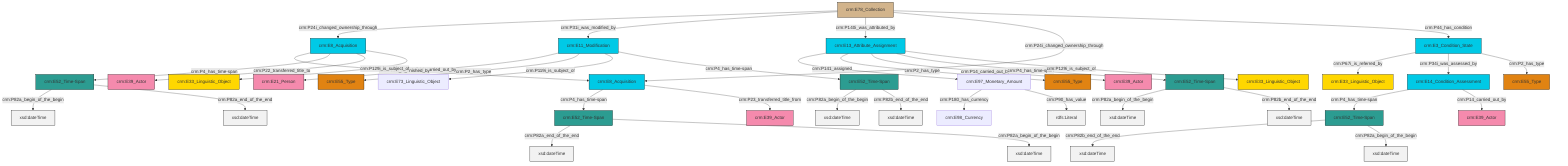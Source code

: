 graph TD
classDef Literal fill:#f2f2f2,stroke:#000000;
classDef CRM_Entity fill:#FFFFFF,stroke:#000000;
classDef Temporal_Entity fill:#00C9E6, stroke:#000000;
classDef Type fill:#E18312, stroke:#000000;
classDef Time-Span fill:#2C9C91, stroke:#000000;
classDef Appellation fill:#FFEB7F, stroke:#000000;
classDef Place fill:#008836, stroke:#000000;
classDef Persistent_Item fill:#B266B2, stroke:#000000;
classDef Conceptual_Object fill:#FFD700, stroke:#000000;
classDef Physical_Thing fill:#D2B48C, stroke:#000000;
classDef Actor fill:#f58aad, stroke:#000000;
classDef PC_Classes fill:#4ce600, stroke:#000000;
classDef Multi fill:#cccccc,stroke:#000000;

0["crm:E78_Collection"]:::Physical_Thing -->|crm:P24i_changed_ownership_through| 1["crm:E8_Acquisition"]:::Temporal_Entity
2["crm:E13_Attribute_Assignment"]:::Temporal_Entity -->|crm:P141_assigned| 3["crm:E97_Monetary_Amount"]:::Default
2["crm:E13_Attribute_Assignment"]:::Temporal_Entity -->|crm:P2_has_type| 4["crm:E55_Type"]:::Type
5["crm:E52_Time-Span"]:::Time-Span -->|crm:P82a_begin_of_the_begin| 6[xsd:dateTime]:::Literal
9["crm:E3_Condition_State"]:::Temporal_Entity -->|crm:P67i_is_referred_by| 11["crm:E33_Linguistic_Object"]:::Conceptual_Object
3["crm:E97_Monetary_Amount"]:::Default -->|crm:P180_has_currency| 14["crm:E98_Currency"]:::Default
15["crm:E11_Modification"]:::Temporal_Entity -->|crm:P14_carried_out_by| 16["crm:E21_Person"]:::Actor
2["crm:E13_Attribute_Assignment"]:::Temporal_Entity -->|crm:P14_carried_out_by| 21["crm:E39_Actor"]:::Actor
0["crm:E78_Collection"]:::Physical_Thing -->|crm:P31i_was_modified_by| 15["crm:E11_Modification"]:::Temporal_Entity
15["crm:E11_Modification"]:::Temporal_Entity -->|crm:P2_has_type| 12["crm:E55_Type"]:::Type
22["crm:E8_Acquisition"]:::Temporal_Entity -->|crm:P4_has_time-span| 24["crm:E52_Time-Span"]:::Time-Span
9["crm:E3_Condition_State"]:::Temporal_Entity -->|crm:P34i_was_assessed_by| 18["crm:E14_Condition_Assessment"]:::Temporal_Entity
15["crm:E11_Modification"]:::Temporal_Entity -->|crm:P119i_is_subject_of| 29["crm:E73_Linguistic_Object"]:::Default
1["crm:E8_Acquisition"]:::Temporal_Entity -->|crm:P115i_is_finished_by| 22["crm:E8_Acquisition"]:::Temporal_Entity
9["crm:E3_Condition_State"]:::Temporal_Entity -->|crm:P2_has_type| 30["crm:E55_Type"]:::Type
31["crm:E52_Time-Span"]:::Time-Span -->|crm:P82a_begin_of_the_begin| 32[xsd:dateTime]:::Literal
7["crm:E52_Time-Span"]:::Time-Span -->|crm:P82b_end_of_the_end| 35[xsd:dateTime]:::Literal
18["crm:E14_Condition_Assessment"]:::Temporal_Entity -->|crm:P4_has_time-span| 7["crm:E52_Time-Span"]:::Time-Span
15["crm:E11_Modification"]:::Temporal_Entity -->|crm:P4_has_time-span| 31["crm:E52_Time-Span"]:::Time-Span
0["crm:E78_Collection"]:::Physical_Thing -->|crm:P140i_was_attributed_by| 2["crm:E13_Attribute_Assignment"]:::Temporal_Entity
1["crm:E8_Acquisition"]:::Temporal_Entity -->|crm:P4_has_time-span| 44["crm:E52_Time-Span"]:::Time-Span
31["crm:E52_Time-Span"]:::Time-Span -->|crm:P82b_end_of_the_end| 46[xsd:dateTime]:::Literal
1["crm:E8_Acquisition"]:::Temporal_Entity -->|crm:P22_transferred_title_to| 27["crm:E39_Actor"]:::Actor
2["crm:E13_Attribute_Assignment"]:::Temporal_Entity -->|crm:P4_has_time-span| 5["crm:E52_Time-Span"]:::Time-Span
2["crm:E13_Attribute_Assignment"]:::Temporal_Entity -->|crm:P129i_is_subject_of| 47["crm:E33_Linguistic_Object"]:::Conceptual_Object
1["crm:E8_Acquisition"]:::Temporal_Entity -->|crm:P129i_is_subject_of| 40["crm:E33_Linguistic_Object"]:::Conceptual_Object
3["crm:E97_Monetary_Amount"]:::Default -->|crm:P90_has_value| 53[rdfs:Literal]:::Literal
24["crm:E52_Time-Span"]:::Time-Span -->|crm:P82a_end_of_the_end| 55[xsd:dateTime]:::Literal
5["crm:E52_Time-Span"]:::Time-Span -->|crm:P82b_end_of_the_end| 56[xsd:dateTime]:::Literal
22["crm:E8_Acquisition"]:::Temporal_Entity -->|crm:P23_transferred_title_from| 36["crm:E39_Actor"]:::Actor
44["crm:E52_Time-Span"]:::Time-Span -->|crm:P82a_begin_of_the_begin| 57[xsd:dateTime]:::Literal
7["crm:E52_Time-Span"]:::Time-Span -->|crm:P82a_begin_of_the_begin| 58[xsd:dateTime]:::Literal
0["crm:E78_Collection"]:::Physical_Thing -->|crm:P24i_changed_ownership_through| 22["crm:E8_Acquisition"]:::Temporal_Entity
24["crm:E52_Time-Span"]:::Time-Span -->|crm:P82a_begin_of_the_begin| 59[xsd:dateTime]:::Literal
44["crm:E52_Time-Span"]:::Time-Span -->|crm:P82a_end_of_the_end| 60[xsd:dateTime]:::Literal
18["crm:E14_Condition_Assessment"]:::Temporal_Entity -->|crm:P14_carried_out_by| 61["crm:E39_Actor"]:::Actor
0["crm:E78_Collection"]:::Physical_Thing -->|crm:P44_has_condition| 9["crm:E3_Condition_State"]:::Temporal_Entity
